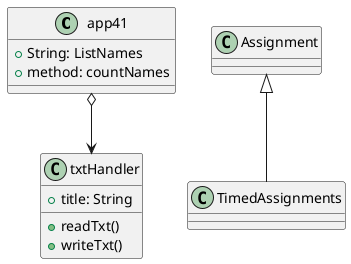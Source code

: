 @startuml

'https://plantuml.com/class-diagram

class app41 {
    + String: ListNames
    + method: countNames
}

class txtHandler {
    + title: String
    + readTxt()
    + writeTxt()
}


app41 o--> txtHandler
Assignment <|-- TimedAssignments


@enduml